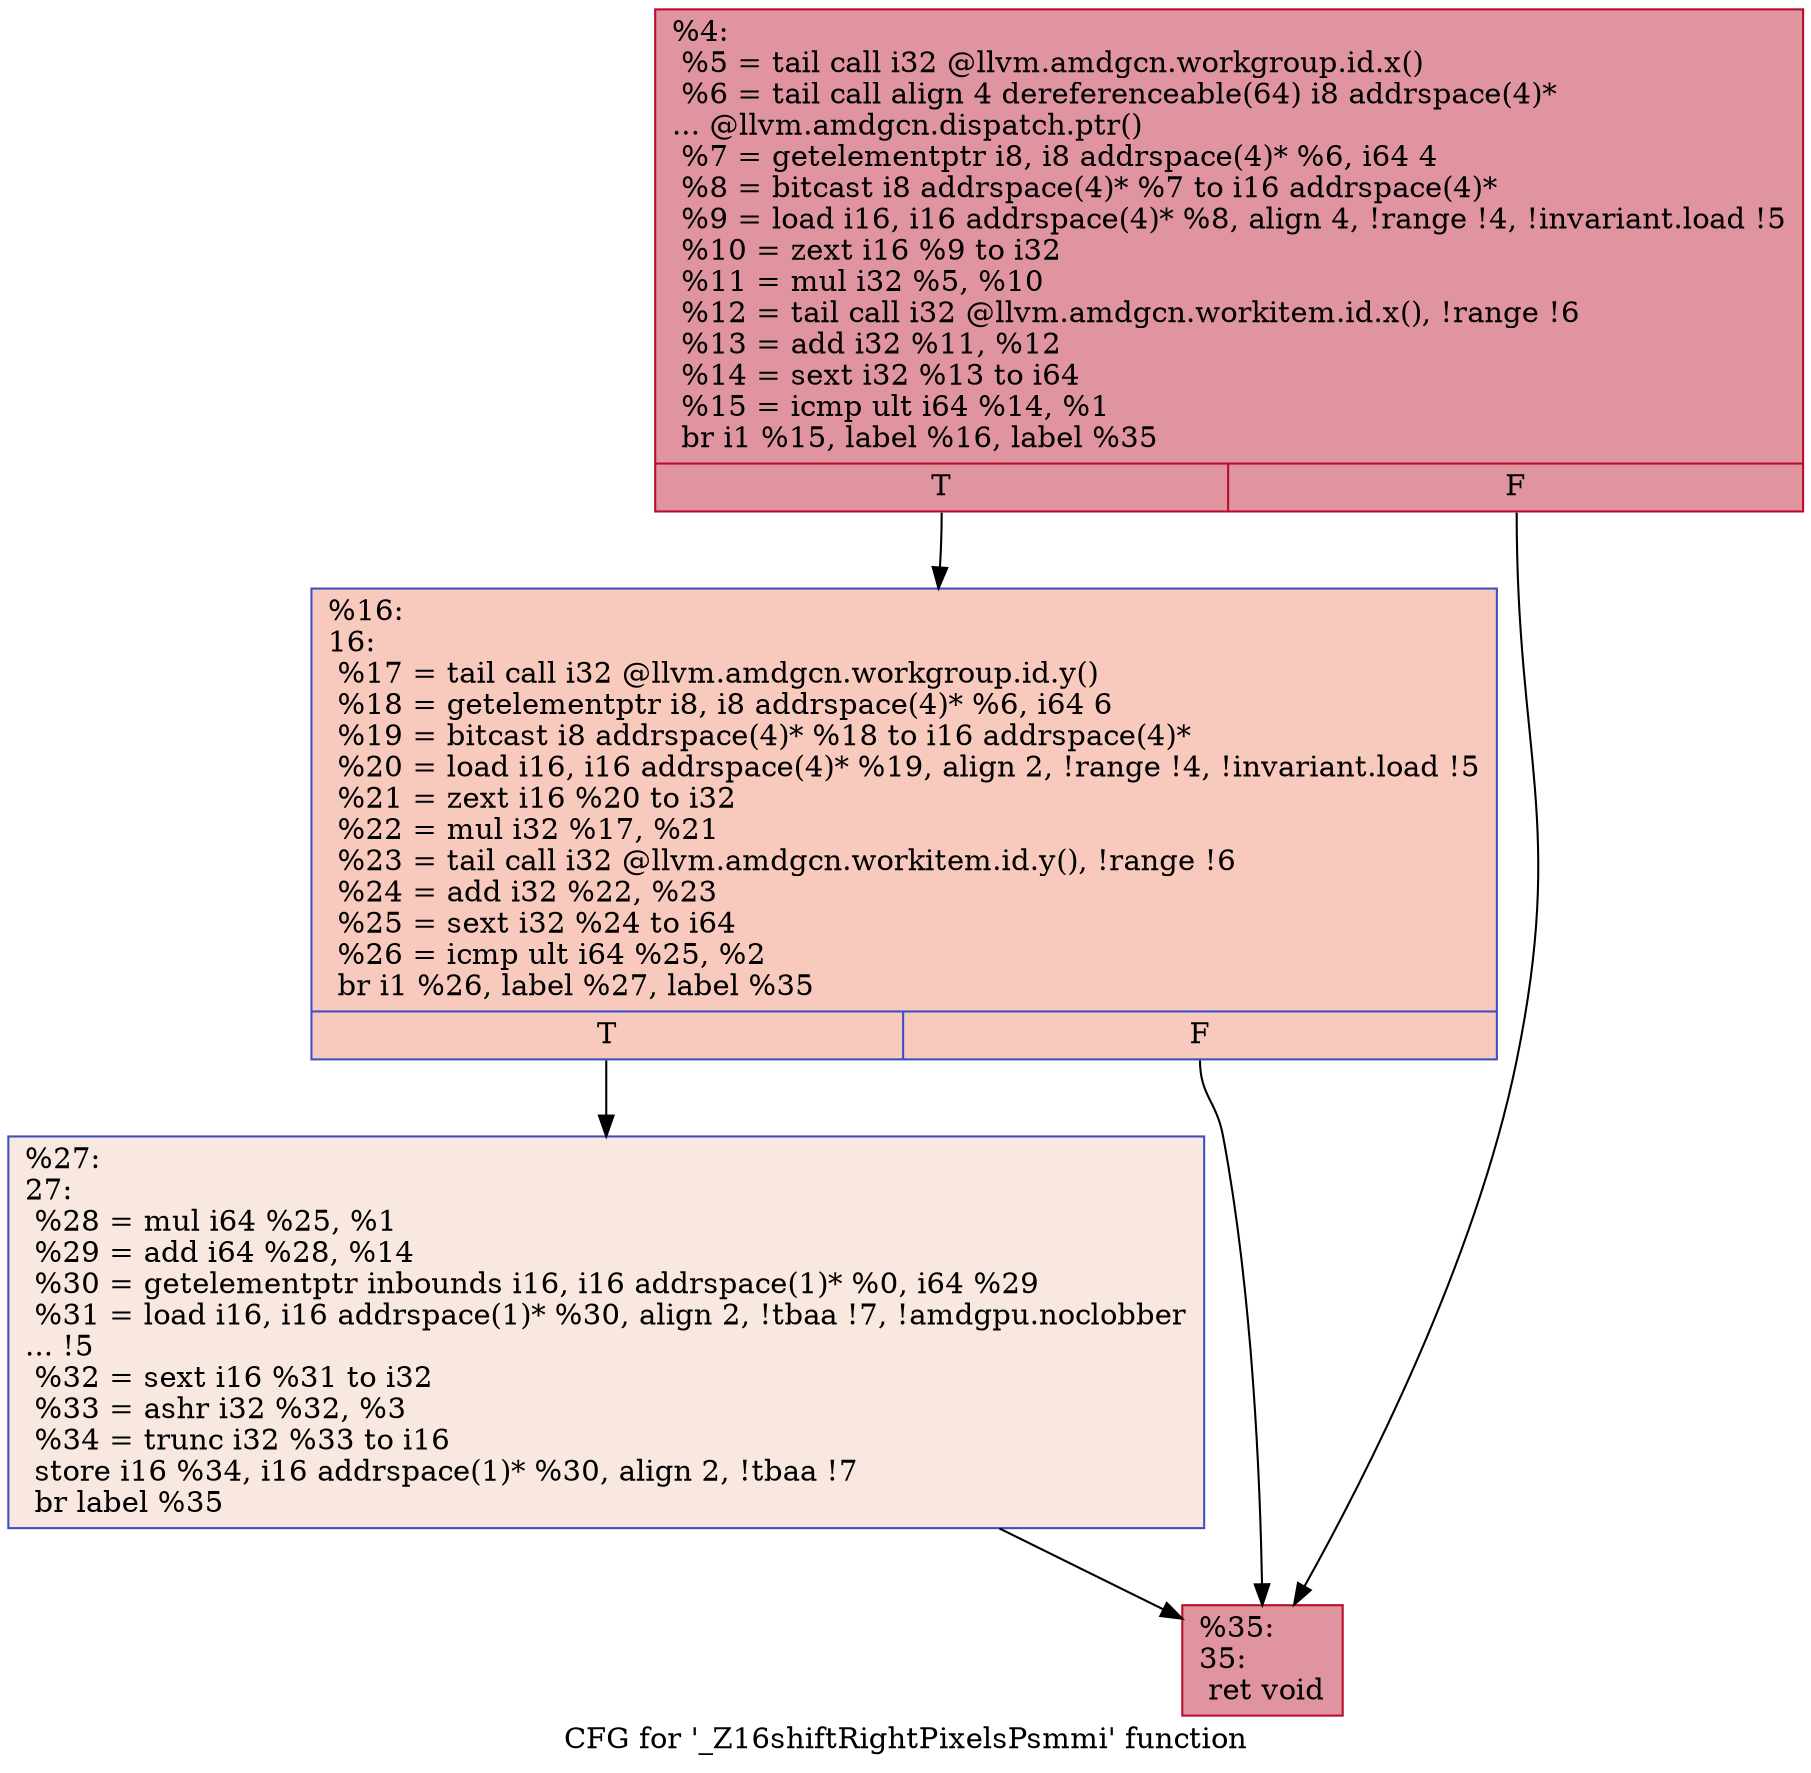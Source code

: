 digraph "CFG for '_Z16shiftRightPixelsPsmmi' function" {
	label="CFG for '_Z16shiftRightPixelsPsmmi' function";

	Node0x5af5340 [shape=record,color="#b70d28ff", style=filled, fillcolor="#b70d2870",label="{%4:\l  %5 = tail call i32 @llvm.amdgcn.workgroup.id.x()\l  %6 = tail call align 4 dereferenceable(64) i8 addrspace(4)*\l... @llvm.amdgcn.dispatch.ptr()\l  %7 = getelementptr i8, i8 addrspace(4)* %6, i64 4\l  %8 = bitcast i8 addrspace(4)* %7 to i16 addrspace(4)*\l  %9 = load i16, i16 addrspace(4)* %8, align 4, !range !4, !invariant.load !5\l  %10 = zext i16 %9 to i32\l  %11 = mul i32 %5, %10\l  %12 = tail call i32 @llvm.amdgcn.workitem.id.x(), !range !6\l  %13 = add i32 %11, %12\l  %14 = sext i32 %13 to i64\l  %15 = icmp ult i64 %14, %1\l  br i1 %15, label %16, label %35\l|{<s0>T|<s1>F}}"];
	Node0x5af5340:s0 -> Node0x5af7290;
	Node0x5af5340:s1 -> Node0x5af7320;
	Node0x5af7290 [shape=record,color="#3d50c3ff", style=filled, fillcolor="#ef886b70",label="{%16:\l16:                                               \l  %17 = tail call i32 @llvm.amdgcn.workgroup.id.y()\l  %18 = getelementptr i8, i8 addrspace(4)* %6, i64 6\l  %19 = bitcast i8 addrspace(4)* %18 to i16 addrspace(4)*\l  %20 = load i16, i16 addrspace(4)* %19, align 2, !range !4, !invariant.load !5\l  %21 = zext i16 %20 to i32\l  %22 = mul i32 %17, %21\l  %23 = tail call i32 @llvm.amdgcn.workitem.id.y(), !range !6\l  %24 = add i32 %22, %23\l  %25 = sext i32 %24 to i64\l  %26 = icmp ult i64 %25, %2\l  br i1 %26, label %27, label %35\l|{<s0>T|<s1>F}}"];
	Node0x5af7290:s0 -> Node0x5af8f40;
	Node0x5af7290:s1 -> Node0x5af7320;
	Node0x5af8f40 [shape=record,color="#3d50c3ff", style=filled, fillcolor="#f1ccb870",label="{%27:\l27:                                               \l  %28 = mul i64 %25, %1\l  %29 = add i64 %28, %14\l  %30 = getelementptr inbounds i16, i16 addrspace(1)* %0, i64 %29\l  %31 = load i16, i16 addrspace(1)* %30, align 2, !tbaa !7, !amdgpu.noclobber\l... !5\l  %32 = sext i16 %31 to i32\l  %33 = ashr i32 %32, %3\l  %34 = trunc i32 %33 to i16\l  store i16 %34, i16 addrspace(1)* %30, align 2, !tbaa !7\l  br label %35\l}"];
	Node0x5af8f40 -> Node0x5af7320;
	Node0x5af7320 [shape=record,color="#b70d28ff", style=filled, fillcolor="#b70d2870",label="{%35:\l35:                                               \l  ret void\l}"];
}

